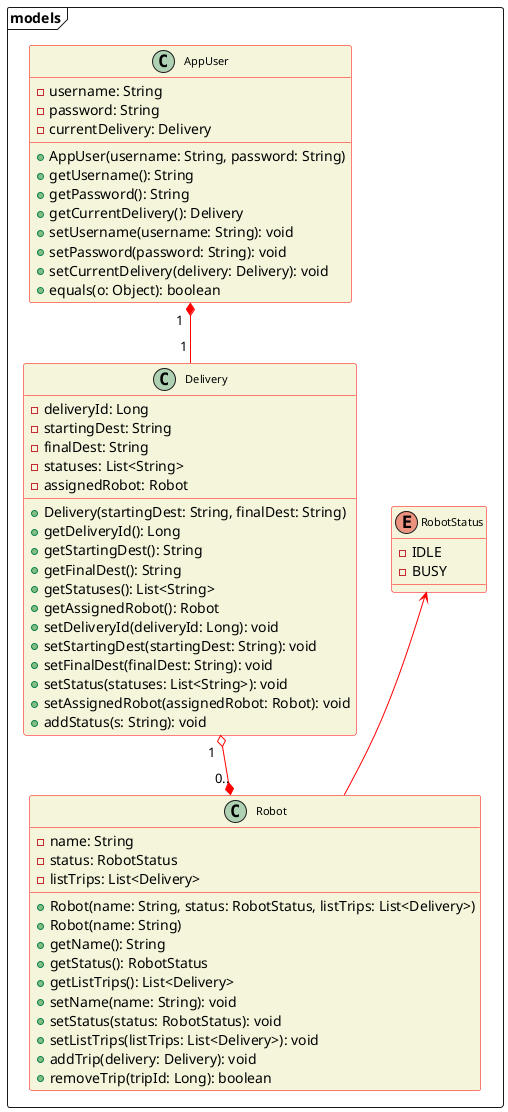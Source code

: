 @startuml UML_diagram
skinparam classFontSize 11
skinparam classBackgroundColor beige
skinparam ClassBorderColor red
skinparam ArrowColor red


package "models" <<frame>> {

    class "AppUser" {
        - username: String
        - password: String
        - currentDelivery: Delivery
        + AppUser(username: String, password: String)
        + getUsername(): String
        + getPassword(): String
        + getCurrentDelivery(): Delivery
        + setUsername(username: String): void
        + setPassword(password: String): void
        + setCurrentDelivery(delivery: Delivery): void
        + equals(o: Object): boolean
    }

    class "Robot" {
        - name: String
        - status: RobotStatus
        - listTrips: List<Delivery>
        + Robot(name: String, status: RobotStatus, listTrips: List<Delivery>)
        + Robot(name: String)
        + getName(): String
        + getStatus(): RobotStatus
        + getListTrips(): List<Delivery>
        + setName(name: String): void
        + setStatus(status: RobotStatus): void
        + setListTrips(listTrips: List<Delivery>): void
        + addTrip(delivery: Delivery): void
        + removeTrip(tripId: Long): boolean
    }


    enum "RobotStatus" {
        - IDLE
        - BUSY
    }

    class "Delivery" {
        - deliveryId: Long
        - startingDest: String
        - finalDest: String
        - statuses: List<String>
        - assignedRobot: Robot
        + Delivery(startingDest: String, finalDest: String)
        + getDeliveryId(): Long
        + getStartingDest(): String
        + getFinalDest(): String
        + getStatuses(): List<String>
        + getAssignedRobot(): Robot
        + setDeliveryId(deliveryId: Long): void
        + setStartingDest(startingDest: String): void
        + setFinalDest(finalDest: String): void
        + setStatus(statuses: List<String>): void
        + setAssignedRobot(assignedRobot: Robot): void
        + addStatus(s: String): void
    }
}

' Relationship arrows
"Robot" -up-> "RobotStatus"

"Delivery" "1  " o--* "0.." "Robot"
"AppUser" "1  " *-- "1 " "Delivery"
@enduml